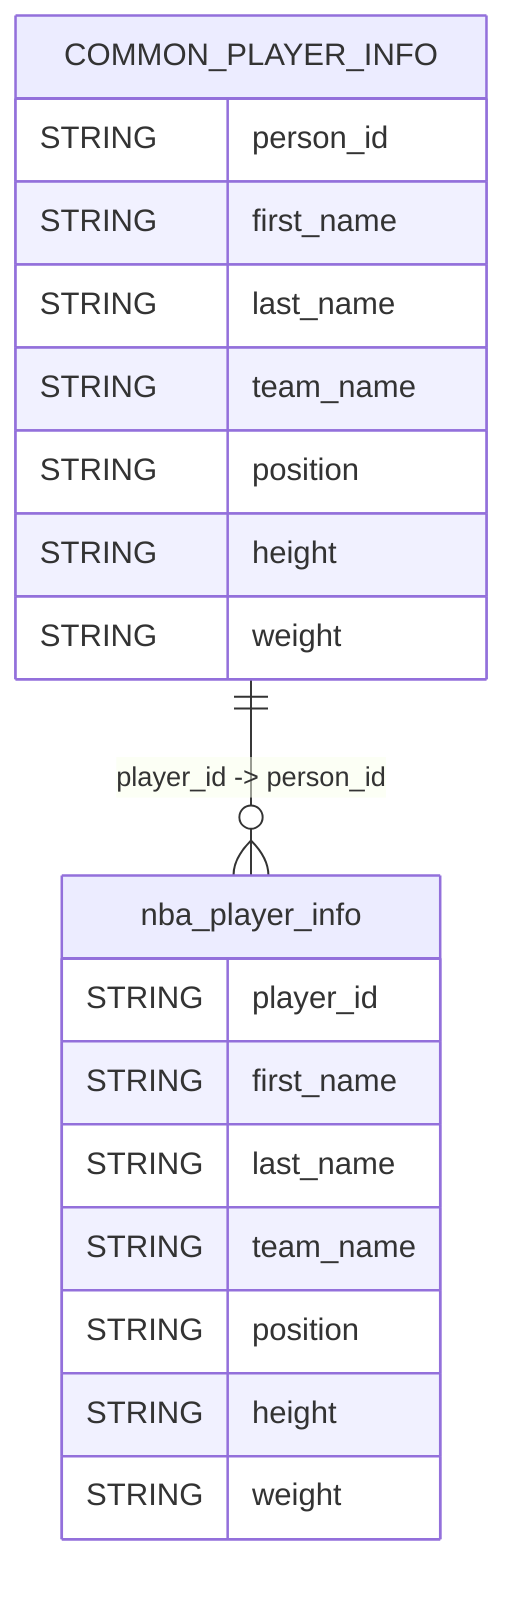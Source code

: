 erDiagram
    nba_player_info {
        STRING player_id
        STRING first_name
        STRING last_name
        STRING team_name
        STRING position
        STRING height
        STRING weight
    }

    COMMON_PLAYER_INFO {
        STRING person_id
        STRING first_name
        STRING last_name
        STRING team_name
        STRING position
        STRING height
        STRING weight
    }

    COMMON_PLAYER_INFO ||--o{ nba_player_info : "player_id -> person_id"